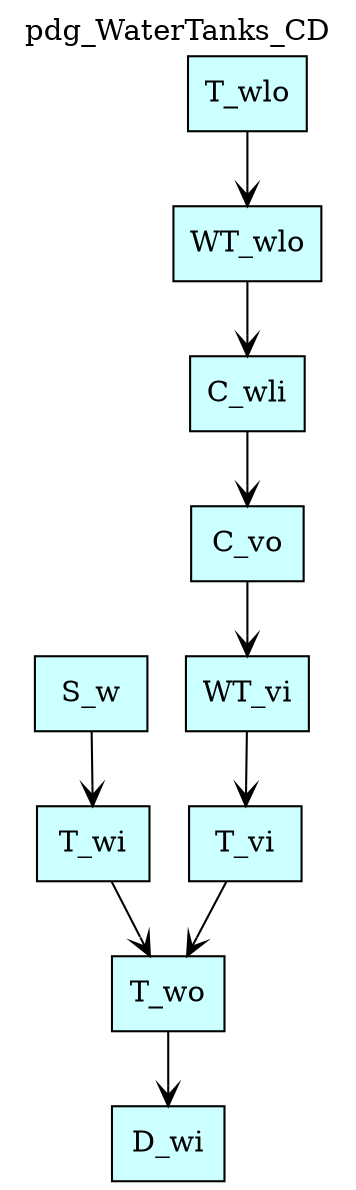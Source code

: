 digraph {graph[label=pdg_WaterTanks_CD,labelloc=tl,labelfontsize=12];
"S_w"[shape=box,fillcolor="#CCFFFF",style = filled,label="S_w"];
"D_wi"[shape=box,fillcolor="#CCFFFF",style = filled,label="D_wi"];
"C_vo"[shape=box,fillcolor="#CCFFFF",style = filled,label="C_vo"];
"C_wli"[shape=box,fillcolor="#CCFFFF",style = filled,label="C_wli"];
"WT_vi"[shape=box,fillcolor="#CCFFFF",style = filled,label="WT_vi"];
"WT_wlo"[shape=box,fillcolor="#CCFFFF",style = filled,label="WT_wlo"];
"T_wi"[shape=box,fillcolor="#CCFFFF",style = filled,label="T_wi"];
"T_wo"[shape=box,fillcolor="#CCFFFF",style = filled,label="T_wo"];
"T_wlo"[shape=box,fillcolor="#CCFFFF",style = filled,label="T_wlo"];
"T_vi"[shape=box,fillcolor="#CCFFFF",style = filled,label="T_vi"];

"S_w"->"T_wi"[arrowhead=vee];
"C_vo"->"WT_vi"[arrowhead=vee];
"T_wlo"->"WT_wlo"[arrowhead=vee];
"T_wo"->"D_wi"[arrowhead=vee];
"WT_wlo"->"C_wli"[arrowhead=vee];
"WT_vi"->"T_vi"[arrowhead=vee];
"T_wi"->"T_wo"[arrowhead=vee];
"T_vi"->"T_wo"[arrowhead=vee];
"C_wli"->"C_vo"[arrowhead=vee];
}